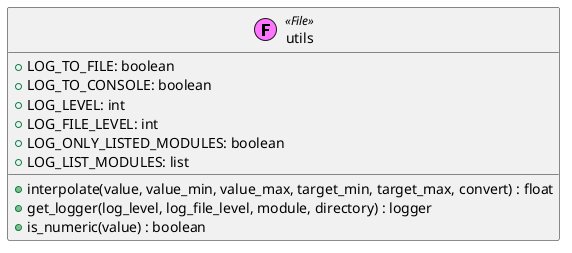 @startuml
!$file = "(F,#ff75ff) File"
class utils <<$file>> {
    + LOG_TO_FILE: boolean
    + LOG_TO_CONSOLE: boolean
    + LOG_LEVEL: int
    + LOG_FILE_LEVEL: int
    + LOG_ONLY_LISTED_MODULES: boolean
    + LOG_LIST_MODULES: list

    + interpolate(value, value_min, value_max, target_min, target_max, convert) : float
    + get_logger(log_level, log_file_level, module, directory) : logger
    + is_numeric(value) : boolean
}
@enduml